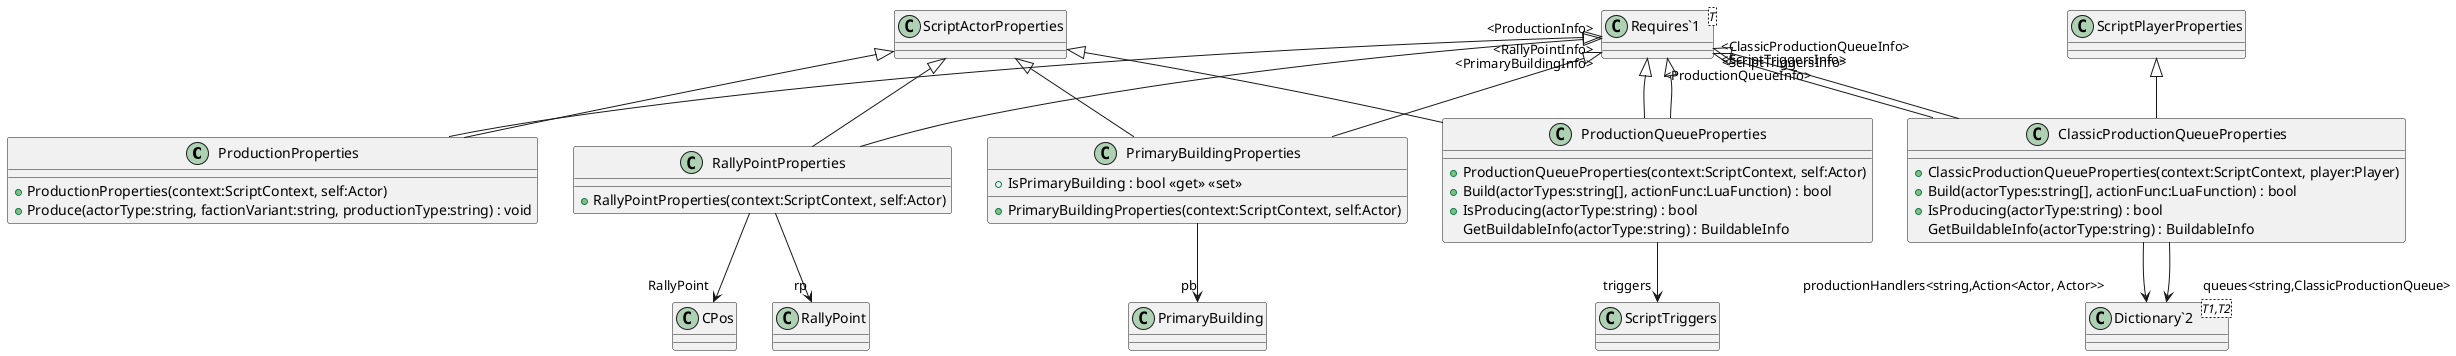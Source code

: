 @startuml
class ProductionProperties {
    + ProductionProperties(context:ScriptContext, self:Actor)
    + Produce(actorType:string, factionVariant:string, productionType:string) : void
}
class RallyPointProperties {
    + RallyPointProperties(context:ScriptContext, self:Actor)
}
class PrimaryBuildingProperties {
    + PrimaryBuildingProperties(context:ScriptContext, self:Actor)
    + IsPrimaryBuilding : bool <<get>> <<set>>
}
class ProductionQueueProperties {
    + ProductionQueueProperties(context:ScriptContext, self:Actor)
    + Build(actorTypes:string[], actionFunc:LuaFunction) : bool
    + IsProducing(actorType:string) : bool
    GetBuildableInfo(actorType:string) : BuildableInfo
}
class ClassicProductionQueueProperties {
    + ClassicProductionQueueProperties(context:ScriptContext, player:Player)
    + Build(actorTypes:string[], actionFunc:LuaFunction) : bool
    + IsProducing(actorType:string) : bool
    GetBuildableInfo(actorType:string) : BuildableInfo
}
class "Requires`1"<T> {
}
class "Dictionary`2"<T1,T2> {
}
ScriptActorProperties <|-- ProductionProperties
"Requires`1" "<ProductionInfo>" <|-- ProductionProperties
ScriptActorProperties <|-- RallyPointProperties
"Requires`1" "<RallyPointInfo>" <|-- RallyPointProperties
RallyPointProperties --> "rp" RallyPoint
RallyPointProperties --> "RallyPoint" CPos
ScriptActorProperties <|-- PrimaryBuildingProperties
"Requires`1" "<PrimaryBuildingInfo>" <|-- PrimaryBuildingProperties
PrimaryBuildingProperties --> "pb" PrimaryBuilding
ScriptActorProperties <|-- ProductionQueueProperties
"Requires`1" "<ProductionQueueInfo>" <|-- ProductionQueueProperties
"Requires`1" "<ScriptTriggersInfo>" <|-- ProductionQueueProperties
ProductionQueueProperties --> "triggers" ScriptTriggers
ScriptPlayerProperties <|-- ClassicProductionQueueProperties
"Requires`1" "<ClassicProductionQueueInfo>" <|-- ClassicProductionQueueProperties
"Requires`1" "<ScriptTriggersInfo>" <|-- ClassicProductionQueueProperties
ClassicProductionQueueProperties --> "productionHandlers<string,Action<Actor, Actor>>" "Dictionary`2"
ClassicProductionQueueProperties --> "queues<string,ClassicProductionQueue>" "Dictionary`2"
@enduml
